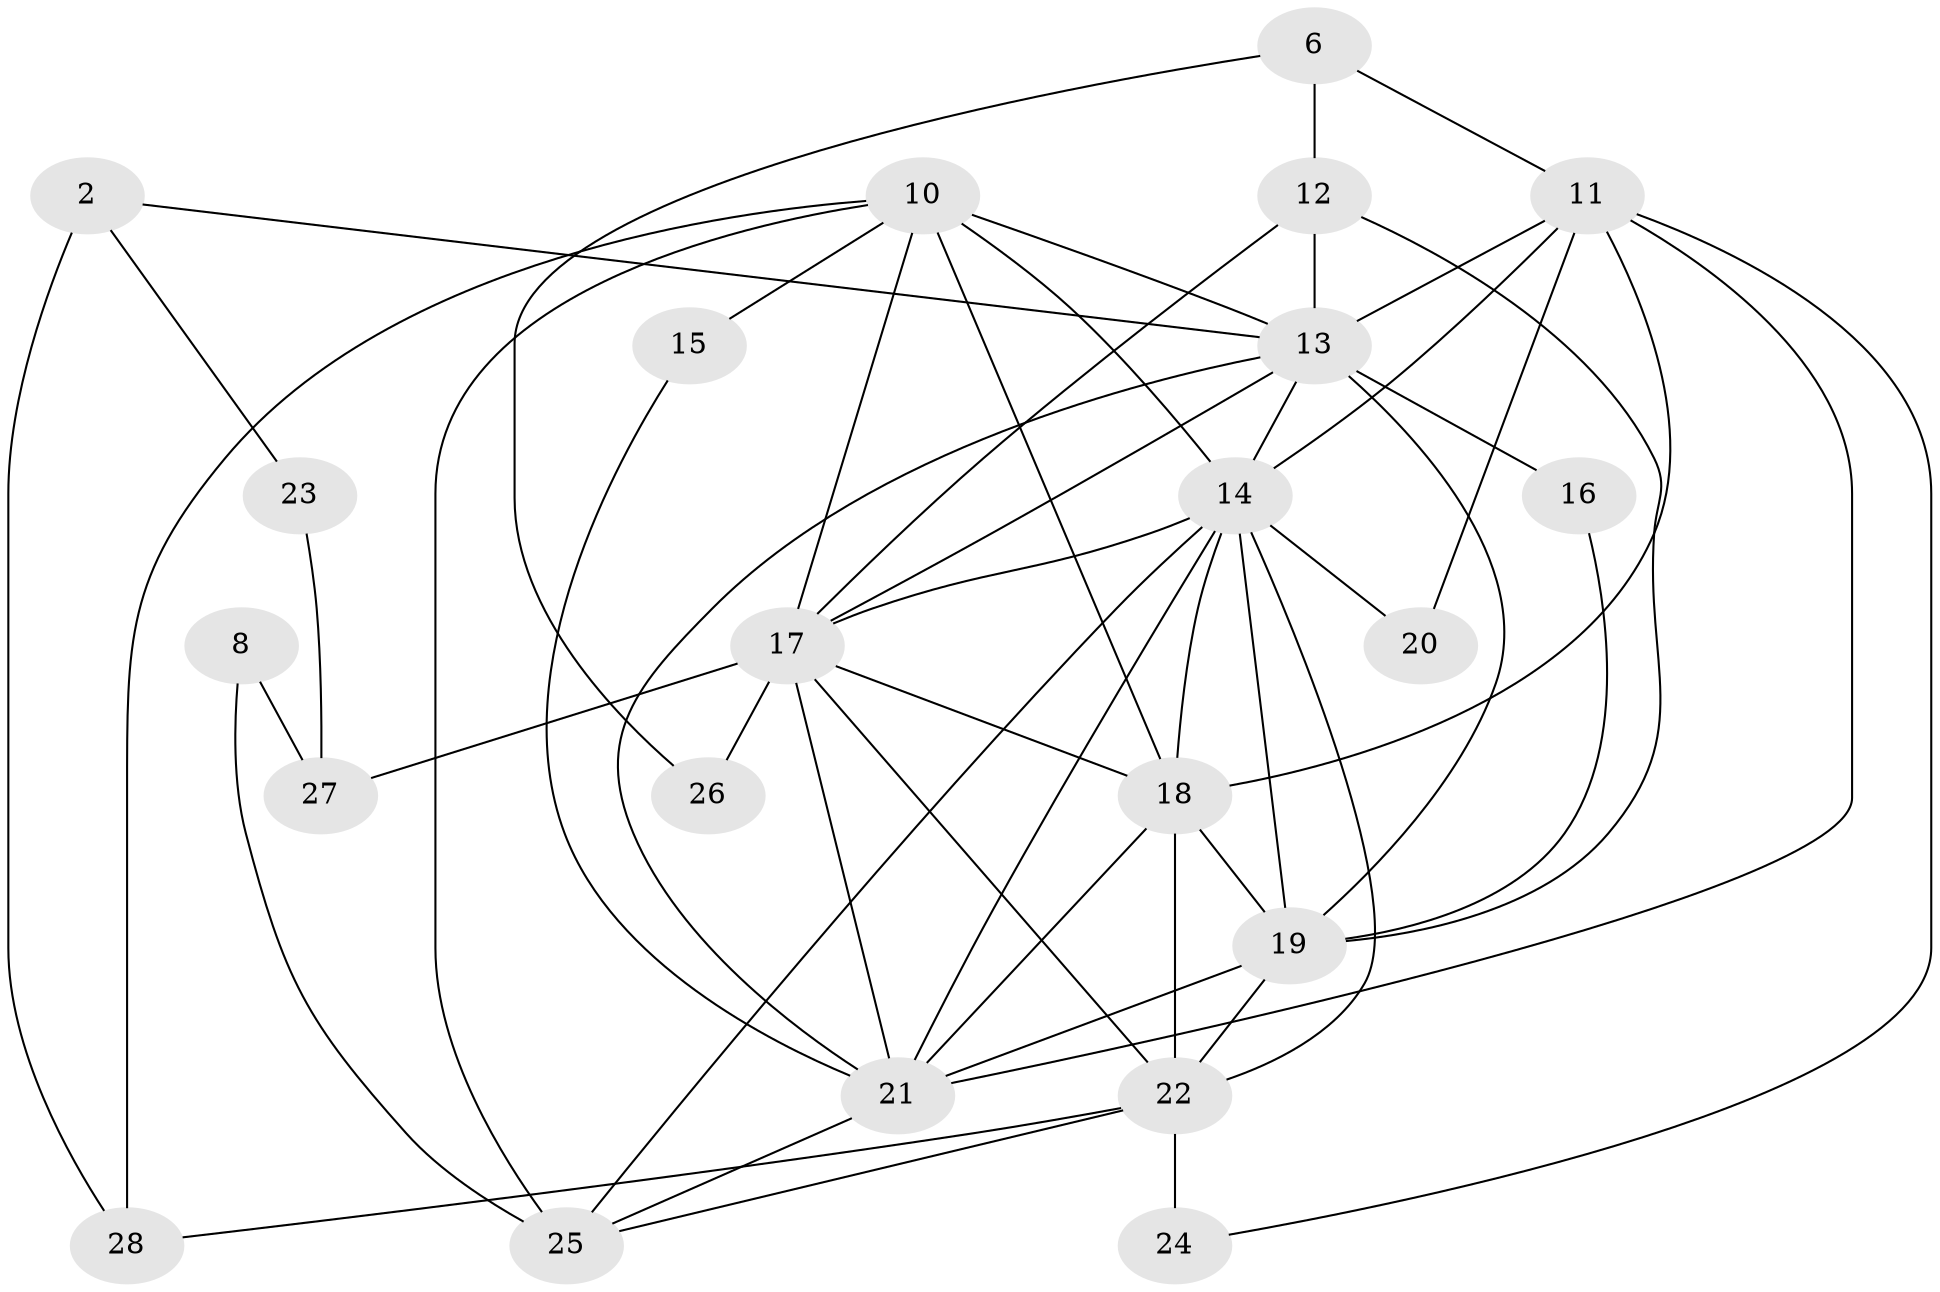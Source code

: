 // original degree distribution, {2: 0.17582417582417584, 0: 0.06593406593406594, 1: 0.16483516483516483, 3: 0.25274725274725274, 5: 0.14285714285714285, 6: 0.04395604395604396, 4: 0.13186813186813187, 8: 0.01098901098901099, 7: 0.01098901098901099}
// Generated by graph-tools (version 1.1) at 2025/35/03/04/25 23:35:48]
// undirected, 22 vertices, 53 edges
graph export_dot {
  node [color=gray90,style=filled];
  2;
  6;
  8;
  10;
  11;
  12;
  13;
  14;
  15;
  16;
  17;
  18;
  19;
  20;
  21;
  22;
  23;
  24;
  25;
  26;
  27;
  28;
  2 -- 13 [weight=1.0];
  2 -- 23 [weight=1.0];
  2 -- 28 [weight=1.0];
  6 -- 11 [weight=1.0];
  6 -- 12 [weight=1.0];
  6 -- 26 [weight=1.0];
  8 -- 25 [weight=2.0];
  8 -- 27 [weight=1.0];
  10 -- 13 [weight=2.0];
  10 -- 14 [weight=1.0];
  10 -- 15 [weight=2.0];
  10 -- 17 [weight=2.0];
  10 -- 18 [weight=3.0];
  10 -- 25 [weight=1.0];
  10 -- 28 [weight=1.0];
  11 -- 13 [weight=1.0];
  11 -- 14 [weight=1.0];
  11 -- 18 [weight=1.0];
  11 -- 20 [weight=1.0];
  11 -- 21 [weight=1.0];
  11 -- 24 [weight=1.0];
  12 -- 13 [weight=1.0];
  12 -- 17 [weight=1.0];
  12 -- 19 [weight=1.0];
  13 -- 14 [weight=1.0];
  13 -- 16 [weight=1.0];
  13 -- 17 [weight=1.0];
  13 -- 19 [weight=1.0];
  13 -- 21 [weight=1.0];
  14 -- 17 [weight=2.0];
  14 -- 18 [weight=3.0];
  14 -- 19 [weight=1.0];
  14 -- 20 [weight=3.0];
  14 -- 21 [weight=1.0];
  14 -- 22 [weight=1.0];
  14 -- 25 [weight=1.0];
  15 -- 21 [weight=1.0];
  16 -- 19 [weight=1.0];
  17 -- 18 [weight=1.0];
  17 -- 21 [weight=1.0];
  17 -- 22 [weight=1.0];
  17 -- 26 [weight=1.0];
  17 -- 27 [weight=2.0];
  18 -- 19 [weight=1.0];
  18 -- 21 [weight=1.0];
  18 -- 22 [weight=3.0];
  19 -- 21 [weight=1.0];
  19 -- 22 [weight=1.0];
  21 -- 25 [weight=1.0];
  22 -- 24 [weight=2.0];
  22 -- 25 [weight=1.0];
  22 -- 28 [weight=1.0];
  23 -- 27 [weight=1.0];
}
